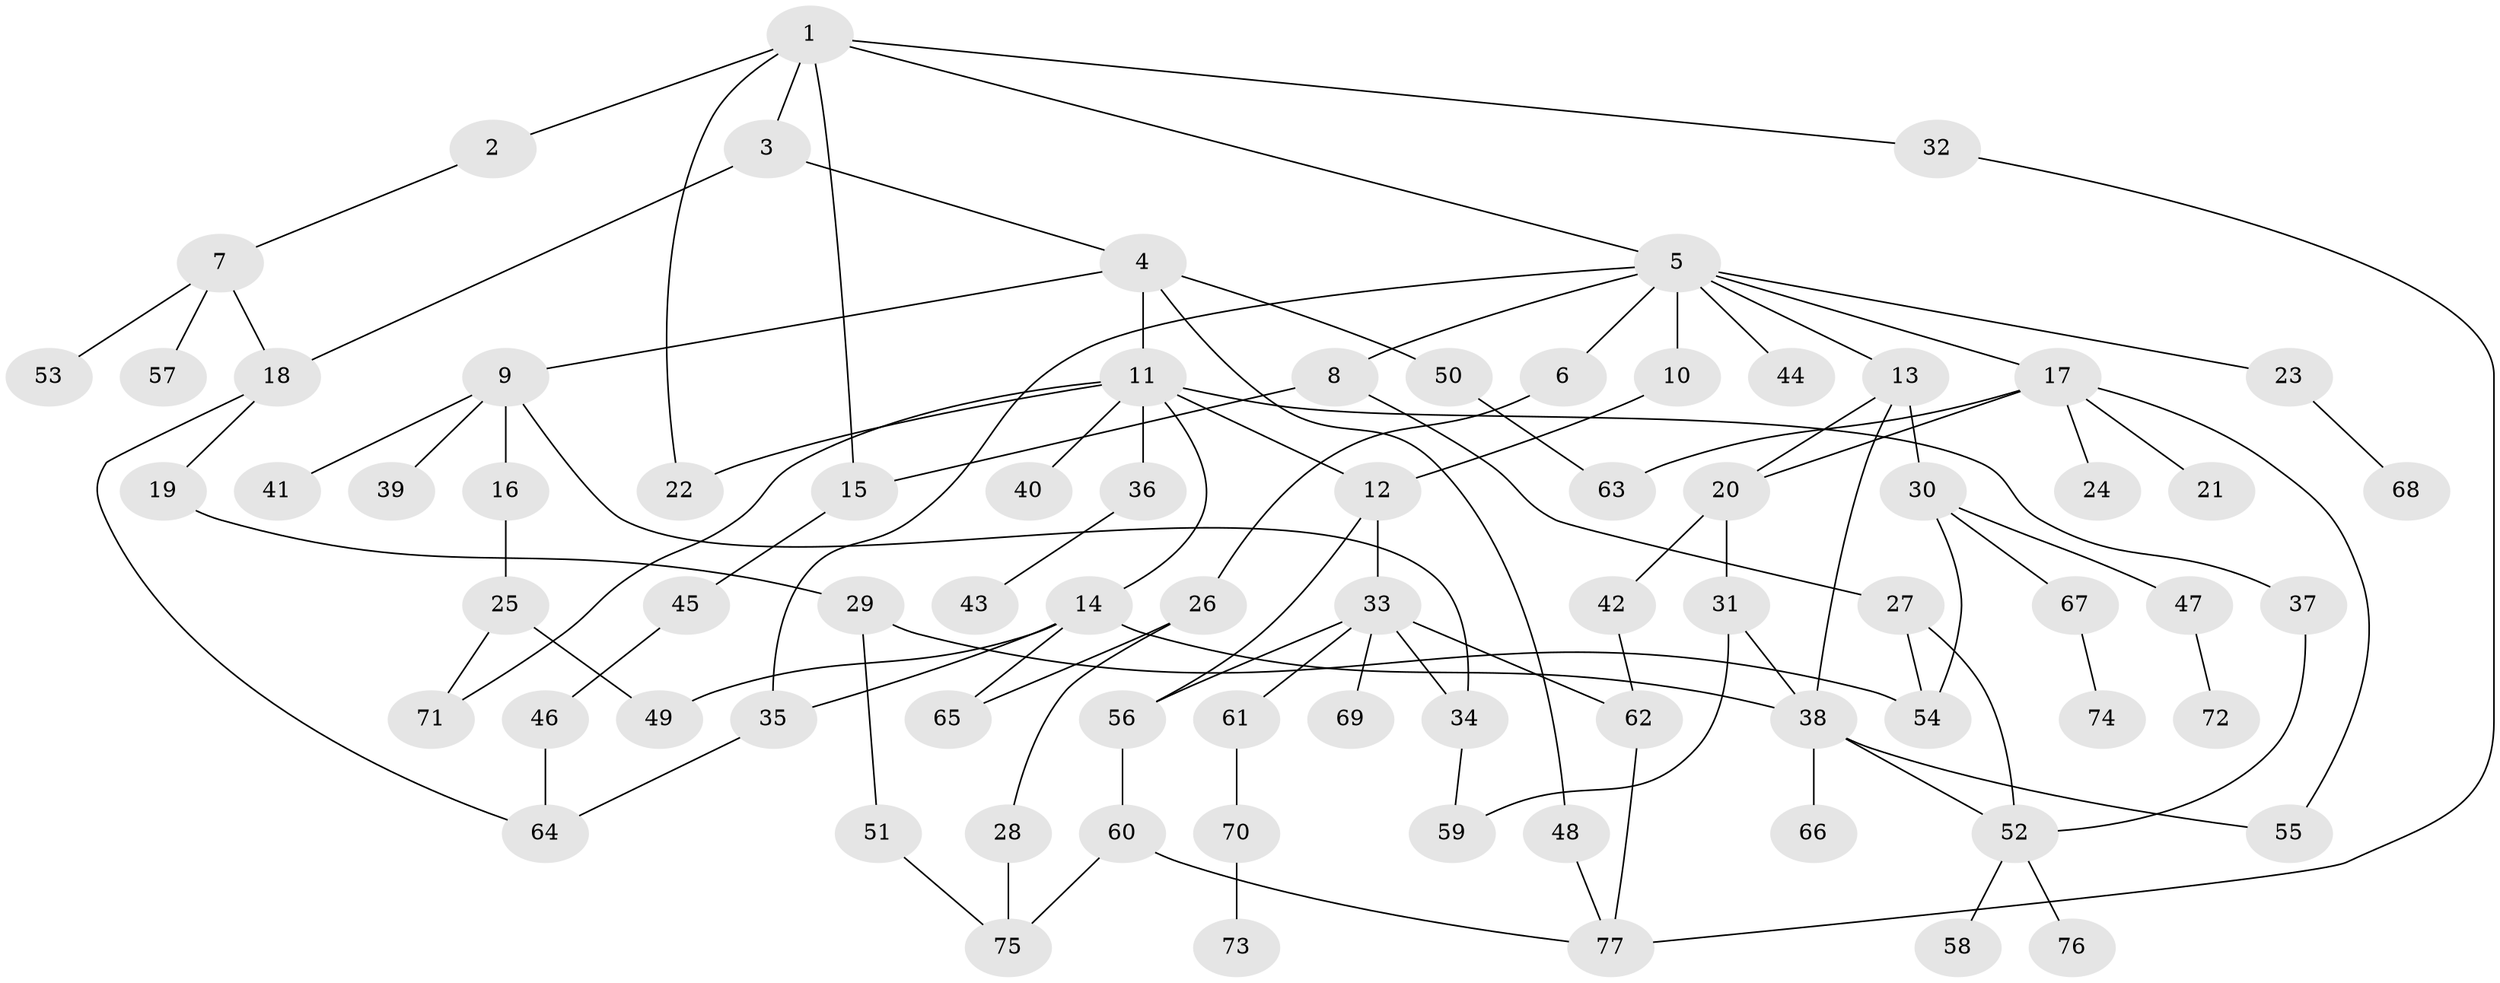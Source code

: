 // Generated by graph-tools (version 1.1) at 2025/01/03/09/25 03:01:05]
// undirected, 77 vertices, 104 edges
graph export_dot {
graph [start="1"]
  node [color=gray90,style=filled];
  1;
  2;
  3;
  4;
  5;
  6;
  7;
  8;
  9;
  10;
  11;
  12;
  13;
  14;
  15;
  16;
  17;
  18;
  19;
  20;
  21;
  22;
  23;
  24;
  25;
  26;
  27;
  28;
  29;
  30;
  31;
  32;
  33;
  34;
  35;
  36;
  37;
  38;
  39;
  40;
  41;
  42;
  43;
  44;
  45;
  46;
  47;
  48;
  49;
  50;
  51;
  52;
  53;
  54;
  55;
  56;
  57;
  58;
  59;
  60;
  61;
  62;
  63;
  64;
  65;
  66;
  67;
  68;
  69;
  70;
  71;
  72;
  73;
  74;
  75;
  76;
  77;
  1 -- 2;
  1 -- 3;
  1 -- 5;
  1 -- 22;
  1 -- 32;
  1 -- 15;
  2 -- 7;
  3 -- 4;
  3 -- 18;
  4 -- 9;
  4 -- 11;
  4 -- 48;
  4 -- 50;
  5 -- 6;
  5 -- 8;
  5 -- 10;
  5 -- 13;
  5 -- 17;
  5 -- 23;
  5 -- 35;
  5 -- 44;
  6 -- 26;
  7 -- 53;
  7 -- 57;
  7 -- 18;
  8 -- 15;
  8 -- 27;
  9 -- 16;
  9 -- 34;
  9 -- 39;
  9 -- 41;
  10 -- 12;
  11 -- 14;
  11 -- 36;
  11 -- 37;
  11 -- 40;
  11 -- 22;
  11 -- 12;
  11 -- 71;
  12 -- 33;
  12 -- 56;
  13 -- 20;
  13 -- 30;
  13 -- 38;
  14 -- 38;
  14 -- 49;
  14 -- 65;
  14 -- 35;
  15 -- 45;
  16 -- 25;
  17 -- 21;
  17 -- 24;
  17 -- 55;
  17 -- 63;
  17 -- 20;
  18 -- 19;
  18 -- 64;
  19 -- 29;
  20 -- 31;
  20 -- 42;
  23 -- 68;
  25 -- 71;
  25 -- 49;
  26 -- 28;
  26 -- 65;
  27 -- 52;
  27 -- 54;
  28 -- 75;
  29 -- 51;
  29 -- 54;
  30 -- 47;
  30 -- 67;
  30 -- 54;
  31 -- 59;
  31 -- 38;
  32 -- 77;
  33 -- 56;
  33 -- 61;
  33 -- 62;
  33 -- 69;
  33 -- 34;
  34 -- 59;
  35 -- 64;
  36 -- 43;
  37 -- 52;
  38 -- 66;
  38 -- 52;
  38 -- 55;
  42 -- 62;
  45 -- 46;
  46 -- 64;
  47 -- 72;
  48 -- 77;
  50 -- 63;
  51 -- 75;
  52 -- 58;
  52 -- 76;
  56 -- 60;
  60 -- 77;
  60 -- 75;
  61 -- 70;
  62 -- 77;
  67 -- 74;
  70 -- 73;
}
